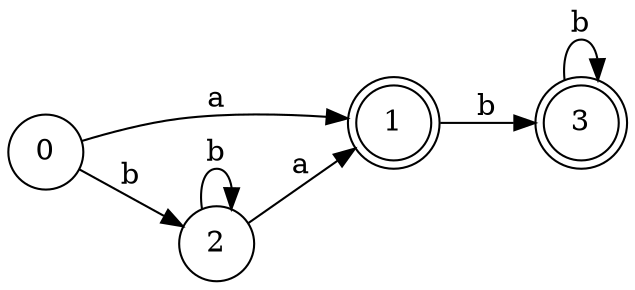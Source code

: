digraph finite_state_machine {
	rankdir=LR size="8,5"
	node [shape=doublecircle]
	1

	3

	node [shape=circle]
	0 -> 1 [label=a
]
	0 -> 2 [label=b
]
	1 -> 3 [label=b
]
	2 -> 1 [label=a
]
	2 -> 2 [label=b
]
	3 -> 3 [label=b
]
}
